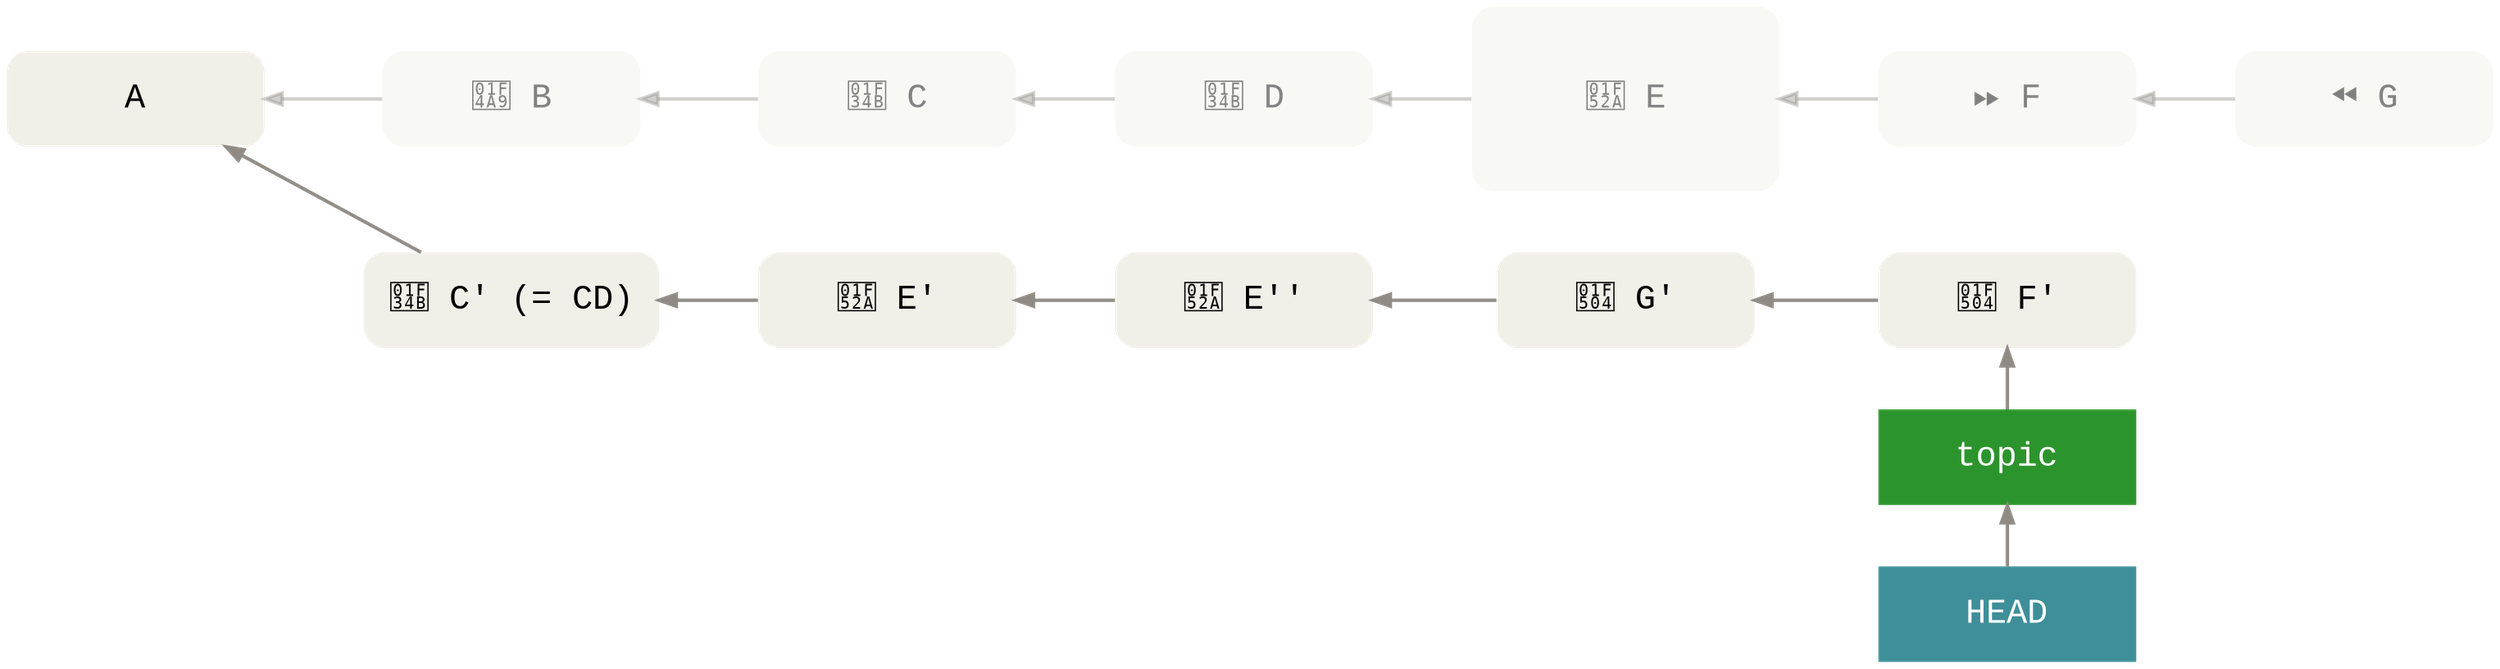 digraph Git {
  bgcolor="transparent"

  rankdir=LR
  ranksep=.8
  nodesep=.5

  edge [color="#8f8a83"
        penwidth=2
        dir="back"]
  node [shape=box
        fontname="Menlo, Monaco, Consolas, Lucida Console, Courier New, monospace"
        fontsize=20
        margin=".2,.23"
        width=2.1
        penwidth=0]

  node [style="filled"
        fontcolor="#ffffff"]
  HEAD [fillcolor="#3e8f99"]
  topic [fillcolor="#2c942c"]

  node [style="rounded,filled"
        fillcolor="#f0efe8"
        fontcolor="black"]
  A

  node [fillcolor="#f0efe864"
        fontcolor="#7f7f7f"
        group=unreachable]
  edge [color="#8f8a8364"]
  B [label="💩 B"]
  C [label="🍋 C"]
  D [label="🍋 D"]
  E [label="🔪 E" width=2.5 height=1.5 ]
  F [label="⏩ F"]
  G [label="⏪ G"]
  A -> B [weight=10]
  B -> C -> D -> E -> F -> G

  node [fillcolor="#f0efe8"
        fontcolor="black"]
  edge [color="#8f8a83"]

  // No cluster draws label below.
  {
    rank=same
    Fr -> topic -> HEAD
  }

  CD [label="🍋 C' (= CD)"]
  E1 [label="🔪 E'"]
  E2 [label="🔪 E''"]
  Gr [label="🔄 G'"]
  Fr [label="🔄 F'"]
  A -> CD -> E1 -> E2 -> Gr -> Fr

  node [style=invis]
  edge [style=invis]
  A_ -> CD

  {
    rank=same
    A -> A_
  }
}
